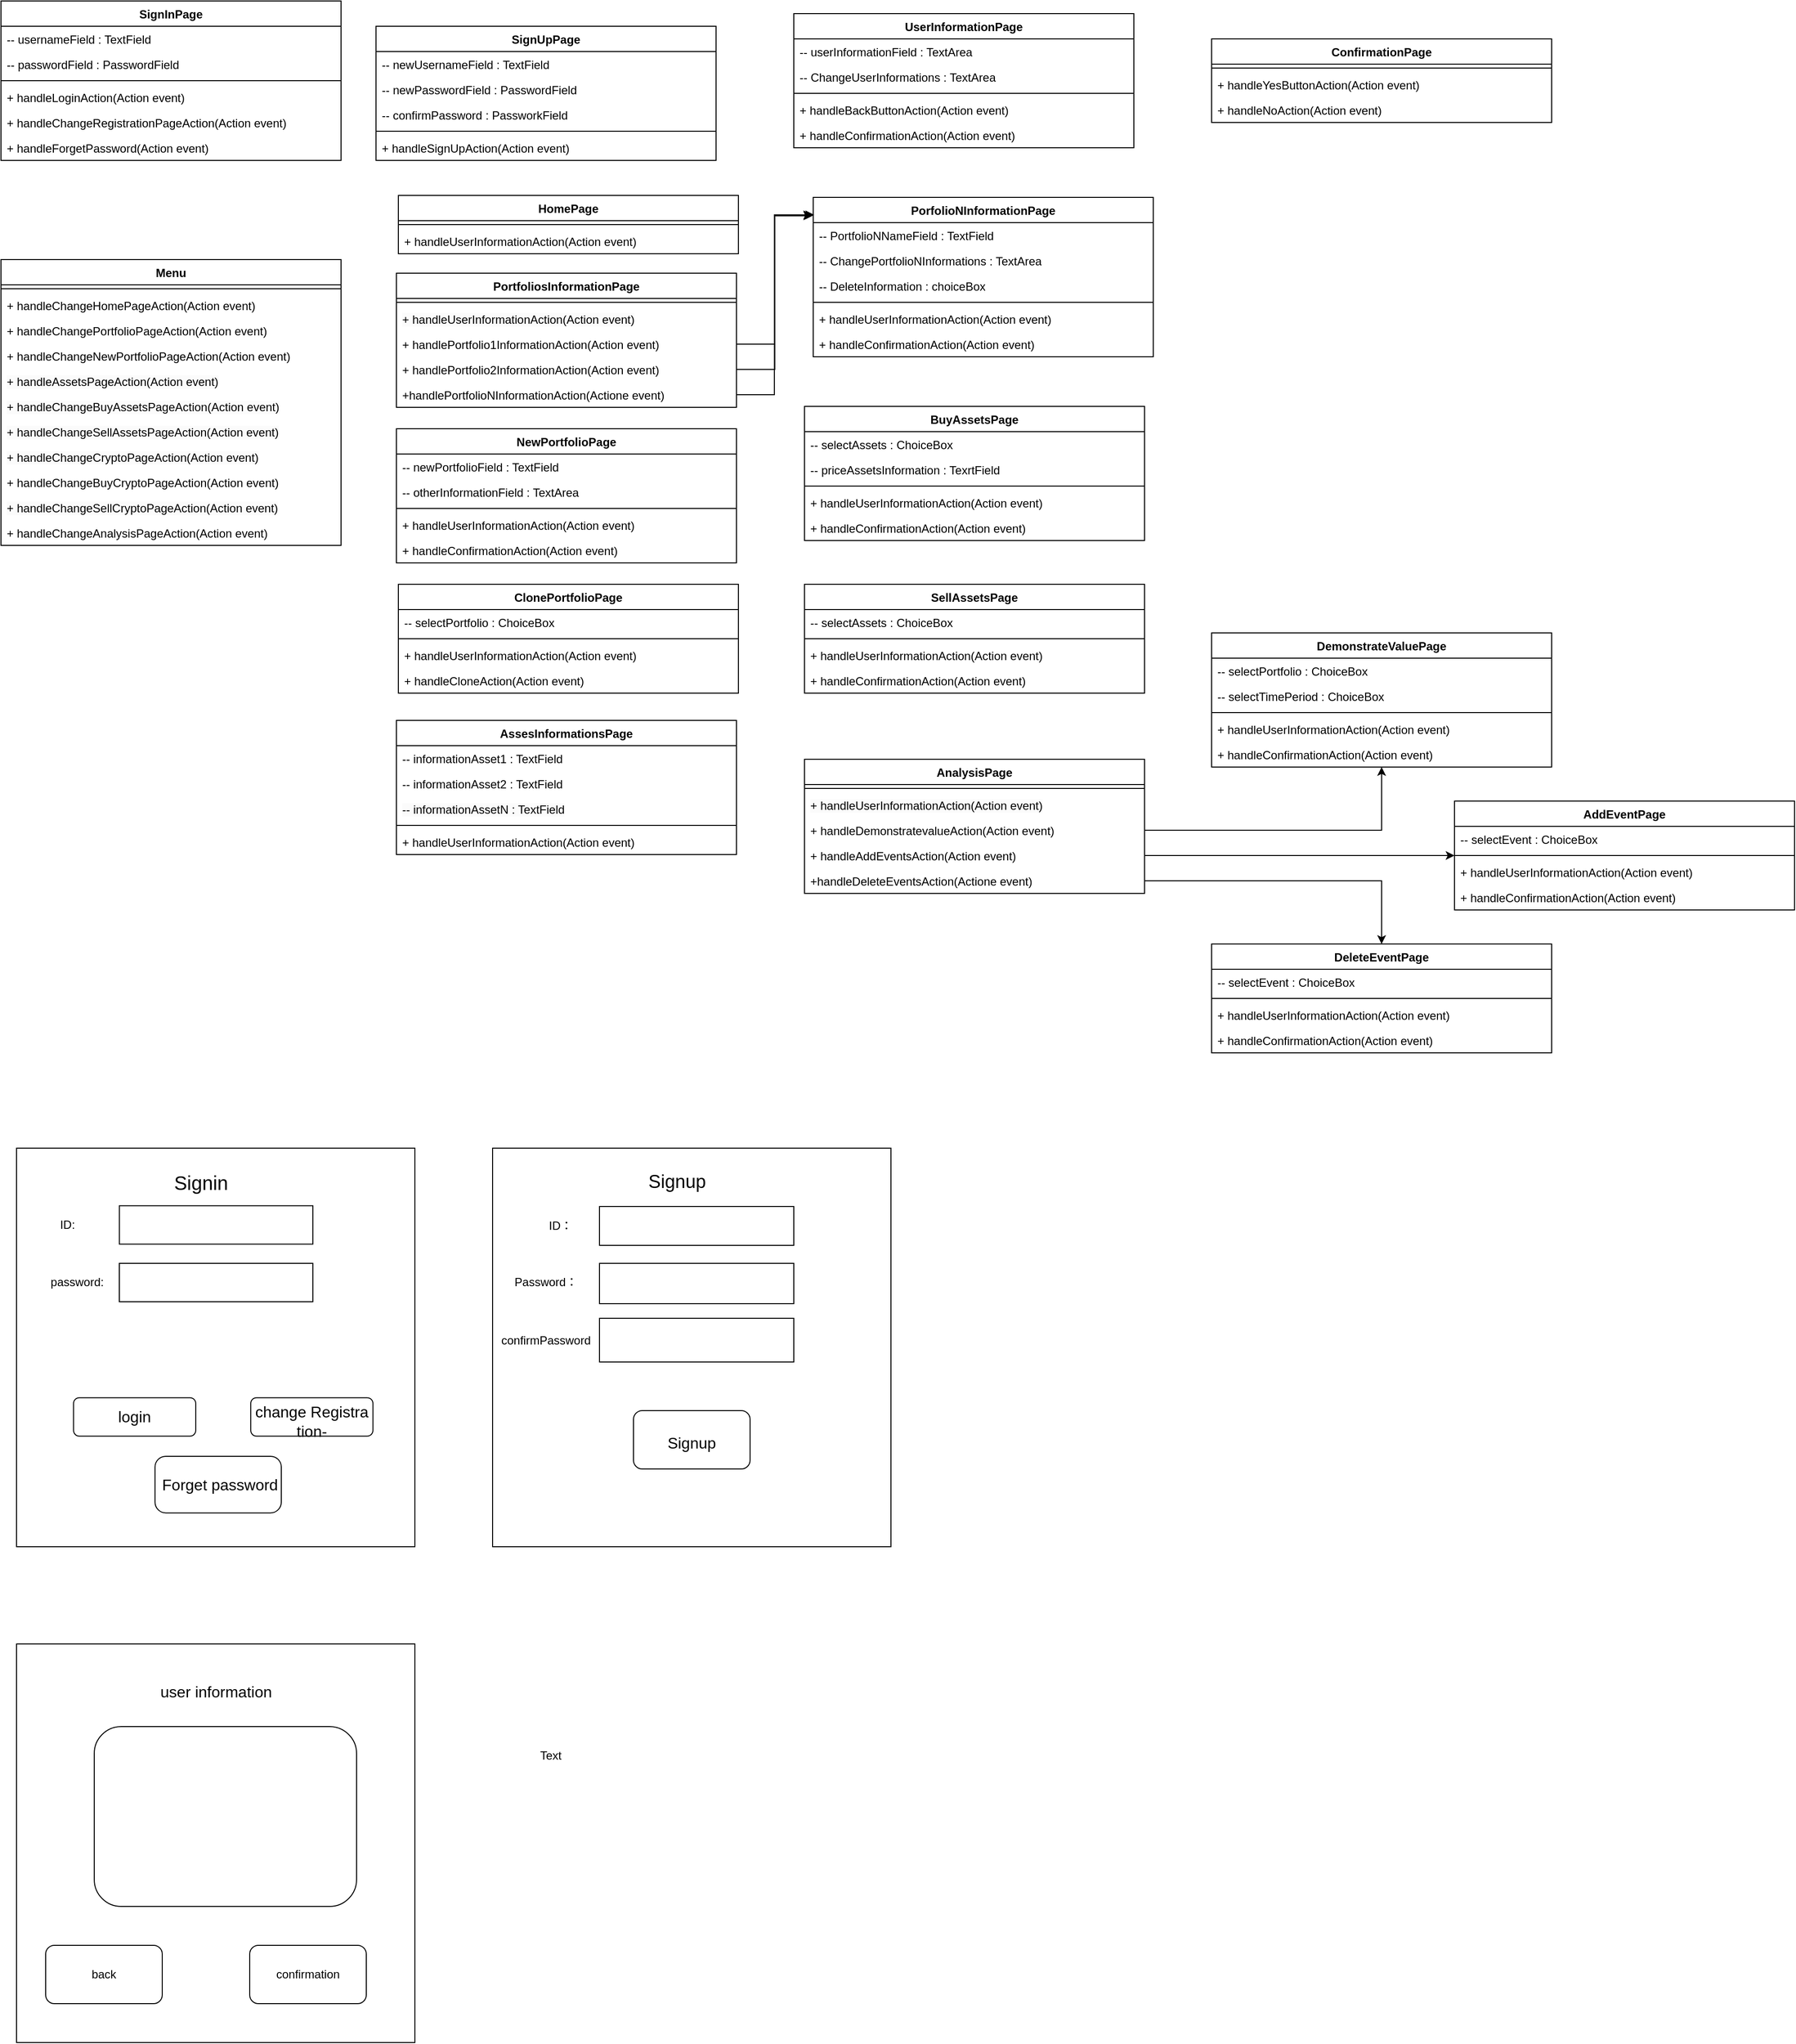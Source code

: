 <mxfile version="22.1.11" type="github">
  <diagram name="第 1 页" id="8w8cnCKI-UPCcAJevsUZ">
    <mxGraphModel dx="1294" dy="950" grid="1" gridSize="10" guides="1" tooltips="1" connect="1" arrows="1" fold="1" page="1" pageScale="1" pageWidth="827" pageHeight="1169" math="0" shadow="0">
      <root>
        <mxCell id="0" />
        <mxCell id="1" parent="0" />
        <mxCell id="qQ2p7ifqkSaaZ6_-BF-f-2" value="SignInPage" style="swimlane;fontStyle=1;align=center;verticalAlign=top;childLayout=stackLayout;horizontal=1;startSize=26;horizontalStack=0;resizeParent=1;resizeParentMax=0;resizeLast=0;collapsible=1;marginBottom=0;whiteSpace=wrap;html=1;" parent="1" vertex="1">
          <mxGeometry x="64" y="30" width="350" height="164" as="geometry" />
        </mxCell>
        <mxCell id="qQ2p7ifqkSaaZ6_-BF-f-6" value="-- usernameField : TextField" style="text;strokeColor=none;fillColor=none;align=left;verticalAlign=top;spacingLeft=4;spacingRight=4;overflow=hidden;rotatable=0;points=[[0,0.5],[1,0.5]];portConstraint=eastwest;whiteSpace=wrap;html=1;" parent="qQ2p7ifqkSaaZ6_-BF-f-2" vertex="1">
          <mxGeometry y="26" width="350" height="26" as="geometry" />
        </mxCell>
        <mxCell id="qQ2p7ifqkSaaZ6_-BF-f-3" value="-- passwordField : PasswordField" style="text;strokeColor=none;fillColor=none;align=left;verticalAlign=top;spacingLeft=4;spacingRight=4;overflow=hidden;rotatable=0;points=[[0,0.5],[1,0.5]];portConstraint=eastwest;whiteSpace=wrap;html=1;" parent="qQ2p7ifqkSaaZ6_-BF-f-2" vertex="1">
          <mxGeometry y="52" width="350" height="26" as="geometry" />
        </mxCell>
        <mxCell id="qQ2p7ifqkSaaZ6_-BF-f-4" value="" style="line;strokeWidth=1;fillColor=none;align=left;verticalAlign=middle;spacingTop=-1;spacingLeft=3;spacingRight=3;rotatable=0;labelPosition=right;points=[];portConstraint=eastwest;strokeColor=inherit;" parent="qQ2p7ifqkSaaZ6_-BF-f-2" vertex="1">
          <mxGeometry y="78" width="350" height="8" as="geometry" />
        </mxCell>
        <mxCell id="qQ2p7ifqkSaaZ6_-BF-f-5" value="+ handleLoginAction(Action event)" style="text;strokeColor=none;fillColor=none;align=left;verticalAlign=top;spacingLeft=4;spacingRight=4;overflow=hidden;rotatable=0;points=[[0,0.5],[1,0.5]];portConstraint=eastwest;whiteSpace=wrap;html=1;" parent="qQ2p7ifqkSaaZ6_-BF-f-2" vertex="1">
          <mxGeometry y="86" width="350" height="26" as="geometry" />
        </mxCell>
        <mxCell id="qQ2p7ifqkSaaZ6_-BF-f-7" value="+ handleChangeRegistrationPageAction(Action event)" style="text;strokeColor=none;fillColor=none;align=left;verticalAlign=top;spacingLeft=4;spacingRight=4;overflow=hidden;rotatable=0;points=[[0,0.5],[1,0.5]];portConstraint=eastwest;whiteSpace=wrap;html=1;" parent="qQ2p7ifqkSaaZ6_-BF-f-2" vertex="1">
          <mxGeometry y="112" width="350" height="26" as="geometry" />
        </mxCell>
        <mxCell id="qQ2p7ifqkSaaZ6_-BF-f-14" value="+ handleForgetPassword(Action event)" style="text;strokeColor=none;fillColor=none;align=left;verticalAlign=top;spacingLeft=4;spacingRight=4;overflow=hidden;rotatable=0;points=[[0,0.5],[1,0.5]];portConstraint=eastwest;whiteSpace=wrap;html=1;" parent="qQ2p7ifqkSaaZ6_-BF-f-2" vertex="1">
          <mxGeometry y="138" width="350" height="26" as="geometry" />
        </mxCell>
        <mxCell id="qQ2p7ifqkSaaZ6_-BF-f-8" value="SignUpPage" style="swimlane;fontStyle=1;align=center;verticalAlign=top;childLayout=stackLayout;horizontal=1;startSize=26;horizontalStack=0;resizeParent=1;resizeParentMax=0;resizeLast=0;collapsible=1;marginBottom=0;whiteSpace=wrap;html=1;" parent="1" vertex="1">
          <mxGeometry x="450" y="56" width="350" height="138" as="geometry" />
        </mxCell>
        <mxCell id="qQ2p7ifqkSaaZ6_-BF-f-9" value="-- newUsernameField : TextField" style="text;strokeColor=none;fillColor=none;align=left;verticalAlign=top;spacingLeft=4;spacingRight=4;overflow=hidden;rotatable=0;points=[[0,0.5],[1,0.5]];portConstraint=eastwest;whiteSpace=wrap;html=1;" parent="qQ2p7ifqkSaaZ6_-BF-f-8" vertex="1">
          <mxGeometry y="26" width="350" height="26" as="geometry" />
        </mxCell>
        <mxCell id="qQ2p7ifqkSaaZ6_-BF-f-10" value="-- newPasswordField : PasswordField" style="text;strokeColor=none;fillColor=none;align=left;verticalAlign=top;spacingLeft=4;spacingRight=4;overflow=hidden;rotatable=0;points=[[0,0.5],[1,0.5]];portConstraint=eastwest;whiteSpace=wrap;html=1;" parent="qQ2p7ifqkSaaZ6_-BF-f-8" vertex="1">
          <mxGeometry y="52" width="350" height="26" as="geometry" />
        </mxCell>
        <mxCell id="qQ2p7ifqkSaaZ6_-BF-f-15" value="-- confirmPassword : PassworkField" style="text;strokeColor=none;fillColor=none;align=left;verticalAlign=top;spacingLeft=4;spacingRight=4;overflow=hidden;rotatable=0;points=[[0,0.5],[1,0.5]];portConstraint=eastwest;whiteSpace=wrap;html=1;" parent="qQ2p7ifqkSaaZ6_-BF-f-8" vertex="1">
          <mxGeometry y="78" width="350" height="26" as="geometry" />
        </mxCell>
        <mxCell id="qQ2p7ifqkSaaZ6_-BF-f-11" value="" style="line;strokeWidth=1;fillColor=none;align=left;verticalAlign=middle;spacingTop=-1;spacingLeft=3;spacingRight=3;rotatable=0;labelPosition=right;points=[];portConstraint=eastwest;strokeColor=inherit;" parent="qQ2p7ifqkSaaZ6_-BF-f-8" vertex="1">
          <mxGeometry y="104" width="350" height="8" as="geometry" />
        </mxCell>
        <mxCell id="qQ2p7ifqkSaaZ6_-BF-f-13" value="+ handleSignUpAction(Action event)" style="text;strokeColor=none;fillColor=none;align=left;verticalAlign=top;spacingLeft=4;spacingRight=4;overflow=hidden;rotatable=0;points=[[0,0.5],[1,0.5]];portConstraint=eastwest;whiteSpace=wrap;html=1;" parent="qQ2p7ifqkSaaZ6_-BF-f-8" vertex="1">
          <mxGeometry y="112" width="350" height="26" as="geometry" />
        </mxCell>
        <mxCell id="AKwQP4rSA9_y8AmhEt-1-8" value="Menu" style="swimlane;fontStyle=1;align=center;verticalAlign=top;childLayout=stackLayout;horizontal=1;startSize=26;horizontalStack=0;resizeParent=1;resizeParentMax=0;resizeLast=0;collapsible=1;marginBottom=0;whiteSpace=wrap;html=1;" parent="1" vertex="1">
          <mxGeometry x="64" y="296" width="350" height="294" as="geometry" />
        </mxCell>
        <mxCell id="AKwQP4rSA9_y8AmhEt-1-11" value="" style="line;strokeWidth=1;fillColor=none;align=left;verticalAlign=middle;spacingTop=-1;spacingLeft=3;spacingRight=3;rotatable=0;labelPosition=right;points=[];portConstraint=eastwest;strokeColor=inherit;" parent="AKwQP4rSA9_y8AmhEt-1-8" vertex="1">
          <mxGeometry y="26" width="350" height="8" as="geometry" />
        </mxCell>
        <mxCell id="AKwQP4rSA9_y8AmhEt-1-12" value="+ handleChangeHomePageAction(Action event)" style="text;strokeColor=none;fillColor=none;align=left;verticalAlign=top;spacingLeft=4;spacingRight=4;overflow=hidden;rotatable=0;points=[[0,0.5],[1,0.5]];portConstraint=eastwest;whiteSpace=wrap;html=1;" parent="AKwQP4rSA9_y8AmhEt-1-8" vertex="1">
          <mxGeometry y="34" width="350" height="26" as="geometry" />
        </mxCell>
        <mxCell id="AKwQP4rSA9_y8AmhEt-1-13" value="+ handleChangePortfolioPageAction(Action event)" style="text;strokeColor=none;fillColor=none;align=left;verticalAlign=top;spacingLeft=4;spacingRight=4;overflow=hidden;rotatable=0;points=[[0,0.5],[1,0.5]];portConstraint=eastwest;whiteSpace=wrap;html=1;" parent="AKwQP4rSA9_y8AmhEt-1-8" vertex="1">
          <mxGeometry y="60" width="350" height="26" as="geometry" />
        </mxCell>
        <mxCell id="AKwQP4rSA9_y8AmhEt-1-14" value="+ handleChangeNewPortfolioPageAction(Action event)" style="text;strokeColor=none;fillColor=none;align=left;verticalAlign=top;spacingLeft=4;spacingRight=4;overflow=hidden;rotatable=0;points=[[0,0.5],[1,0.5]];portConstraint=eastwest;whiteSpace=wrap;html=1;" parent="AKwQP4rSA9_y8AmhEt-1-8" vertex="1">
          <mxGeometry y="86" width="350" height="26" as="geometry" />
        </mxCell>
        <mxCell id="AKwQP4rSA9_y8AmhEt-1-15" value="&lt;span style=&quot;color: rgb(0, 0, 0); font-family: Helvetica; font-size: 12px; font-style: normal; font-variant-ligatures: normal; font-variant-caps: normal; font-weight: 400; letter-spacing: normal; orphans: 2; text-align: left; text-indent: 0px; text-transform: none; widows: 2; word-spacing: 0px; -webkit-text-stroke-width: 0px; background-color: rgb(251, 251, 251); text-decoration-thickness: initial; text-decoration-style: initial; text-decoration-color: initial; float: none; display: inline !important;&quot;&gt;+ handleAssetsPageAction(Action event)&lt;/span&gt;&lt;br&gt;" style="text;strokeColor=none;fillColor=none;align=left;verticalAlign=top;spacingLeft=4;spacingRight=4;overflow=hidden;rotatable=0;points=[[0,0.5],[1,0.5]];portConstraint=eastwest;whiteSpace=wrap;html=1;" parent="AKwQP4rSA9_y8AmhEt-1-8" vertex="1">
          <mxGeometry y="112" width="350" height="26" as="geometry" />
        </mxCell>
        <mxCell id="AKwQP4rSA9_y8AmhEt-1-17" value="&lt;span style=&quot;color: rgb(0, 0, 0); font-family: Helvetica; font-size: 12px; font-style: normal; font-variant-ligatures: normal; font-variant-caps: normal; font-weight: 400; letter-spacing: normal; orphans: 2; text-align: left; text-indent: 0px; text-transform: none; widows: 2; word-spacing: 0px; -webkit-text-stroke-width: 0px; background-color: rgb(251, 251, 251); text-decoration-thickness: initial; text-decoration-style: initial; text-decoration-color: initial; float: none; display: inline !important;&quot;&gt;+ handleChangeBuyAssetsPageAction(Action event)&lt;/span&gt;" style="text;strokeColor=none;fillColor=none;align=left;verticalAlign=top;spacingLeft=4;spacingRight=4;overflow=hidden;rotatable=0;points=[[0,0.5],[1,0.5]];portConstraint=eastwest;whiteSpace=wrap;html=1;" parent="AKwQP4rSA9_y8AmhEt-1-8" vertex="1">
          <mxGeometry y="138" width="350" height="26" as="geometry" />
        </mxCell>
        <mxCell id="AKwQP4rSA9_y8AmhEt-1-16" value="&lt;span style=&quot;color: rgb(0, 0, 0); font-family: Helvetica; font-size: 12px; font-style: normal; font-variant-ligatures: normal; font-variant-caps: normal; font-weight: 400; letter-spacing: normal; orphans: 2; text-align: left; text-indent: 0px; text-transform: none; widows: 2; word-spacing: 0px; -webkit-text-stroke-width: 0px; background-color: rgb(251, 251, 251); text-decoration-thickness: initial; text-decoration-style: initial; text-decoration-color: initial; float: none; display: inline !important;&quot;&gt;+ handleChangeSellAssetsPageAction(Action event)&lt;/span&gt;" style="text;strokeColor=none;fillColor=none;align=left;verticalAlign=top;spacingLeft=4;spacingRight=4;overflow=hidden;rotatable=0;points=[[0,0.5],[1,0.5]];portConstraint=eastwest;whiteSpace=wrap;html=1;" parent="AKwQP4rSA9_y8AmhEt-1-8" vertex="1">
          <mxGeometry y="164" width="350" height="26" as="geometry" />
        </mxCell>
        <mxCell id="AKwQP4rSA9_y8AmhEt-1-18" value="&lt;span style=&quot;color: rgb(0, 0, 0); font-family: Helvetica; font-size: 12px; font-style: normal; font-variant-ligatures: normal; font-variant-caps: normal; font-weight: 400; letter-spacing: normal; orphans: 2; text-align: left; text-indent: 0px; text-transform: none; widows: 2; word-spacing: 0px; -webkit-text-stroke-width: 0px; background-color: rgb(251, 251, 251); text-decoration-thickness: initial; text-decoration-style: initial; text-decoration-color: initial; float: none; display: inline !important;&quot;&gt;+ handleChangeCryptoPageAction(Action event)&lt;/span&gt;" style="text;strokeColor=none;fillColor=none;align=left;verticalAlign=top;spacingLeft=4;spacingRight=4;overflow=hidden;rotatable=0;points=[[0,0.5],[1,0.5]];portConstraint=eastwest;whiteSpace=wrap;html=1;" parent="AKwQP4rSA9_y8AmhEt-1-8" vertex="1">
          <mxGeometry y="190" width="350" height="26" as="geometry" />
        </mxCell>
        <mxCell id="AKwQP4rSA9_y8AmhEt-1-20" value="+ handleChangeBuyCryptoPageAction(Action event)" style="text;strokeColor=none;fillColor=none;align=left;verticalAlign=top;spacingLeft=4;spacingRight=4;overflow=hidden;rotatable=0;points=[[0,0.5],[1,0.5]];portConstraint=eastwest;whiteSpace=wrap;html=1;" parent="AKwQP4rSA9_y8AmhEt-1-8" vertex="1">
          <mxGeometry y="216" width="350" height="26" as="geometry" />
        </mxCell>
        <mxCell id="AKwQP4rSA9_y8AmhEt-1-19" value="&lt;span style=&quot;color: rgb(0, 0, 0); font-family: Helvetica; font-size: 12px; font-style: normal; font-variant-ligatures: normal; font-variant-caps: normal; font-weight: 400; letter-spacing: normal; orphans: 2; text-align: left; text-indent: 0px; text-transform: none; widows: 2; word-spacing: 0px; -webkit-text-stroke-width: 0px; background-color: rgb(251, 251, 251); text-decoration-thickness: initial; text-decoration-style: initial; text-decoration-color: initial; float: none; display: inline !important;&quot;&gt;+ handleChangeSellCryptoPageAction(Action event)&lt;/span&gt;" style="text;strokeColor=none;fillColor=none;align=left;verticalAlign=top;spacingLeft=4;spacingRight=4;overflow=hidden;rotatable=0;points=[[0,0.5],[1,0.5]];portConstraint=eastwest;whiteSpace=wrap;html=1;" parent="AKwQP4rSA9_y8AmhEt-1-8" vertex="1">
          <mxGeometry y="242" width="350" height="26" as="geometry" />
        </mxCell>
        <mxCell id="AKwQP4rSA9_y8AmhEt-1-21" value="+ handleChangeAnalysisPageAction(Action event)" style="text;strokeColor=none;fillColor=none;align=left;verticalAlign=top;spacingLeft=4;spacingRight=4;overflow=hidden;rotatable=0;points=[[0,0.5],[1,0.5]];portConstraint=eastwest;whiteSpace=wrap;html=1;" parent="AKwQP4rSA9_y8AmhEt-1-8" vertex="1">
          <mxGeometry y="268" width="350" height="26" as="geometry" />
        </mxCell>
        <mxCell id="WnGF1lTFCauJy7VCk2Zh-10" value="" style="group" parent="1" connectable="0" vertex="1">
          <mxGeometry x="80" y="1210" width="430" height="410" as="geometry" />
        </mxCell>
        <mxCell id="WnGF1lTFCauJy7VCk2Zh-1" value="" style="whiteSpace=wrap;html=1;aspect=fixed;movable=1;resizable=1;rotatable=1;deletable=1;editable=1;locked=0;connectable=1;" parent="WnGF1lTFCauJy7VCk2Zh-10" vertex="1">
          <mxGeometry width="410" height="410" as="geometry" />
        </mxCell>
        <mxCell id="WnGF1lTFCauJy7VCk2Zh-2" value="" style="rounded=1;whiteSpace=wrap;html=1;" parent="WnGF1lTFCauJy7VCk2Zh-10" vertex="1">
          <mxGeometry x="58.697" y="256.714" width="125.78" height="39.494" as="geometry" />
        </mxCell>
        <mxCell id="WnGF1lTFCauJy7VCk2Zh-4" value="" style="rounded=1;whiteSpace=wrap;html=1;" parent="WnGF1lTFCauJy7VCk2Zh-10" vertex="1">
          <mxGeometry x="241.078" y="256.714" width="125.78" height="39.494" as="geometry" />
        </mxCell>
        <mxCell id="WnGF1lTFCauJy7VCk2Zh-5" value="" style="rounded=1;whiteSpace=wrap;html=1;arcSize=19;" parent="WnGF1lTFCauJy7VCk2Zh-10" vertex="1">
          <mxGeometry x="142.551" y="316.943" width="129.973" height="58.254" as="geometry" />
        </mxCell>
        <mxCell id="WnGF1lTFCauJy7VCk2Zh-6" value="" style="rounded=0;whiteSpace=wrap;html=1;" parent="WnGF1lTFCauJy7VCk2Zh-10" vertex="1">
          <mxGeometry x="105.865" y="59.242" width="199.152" height="39.494" as="geometry" />
        </mxCell>
        <mxCell id="WnGF1lTFCauJy7VCk2Zh-7" value="" style="rounded=0;whiteSpace=wrap;html=1;" parent="WnGF1lTFCauJy7VCk2Zh-10" vertex="1">
          <mxGeometry x="105.865" y="118.483" width="199.152" height="39.494" as="geometry" />
        </mxCell>
        <mxCell id="WnGF1lTFCauJy7VCk2Zh-8" value="ID:" style="text;html=1;strokeColor=none;fillColor=none;align=center;verticalAlign=middle;whiteSpace=wrap;rounded=0;" parent="WnGF1lTFCauJy7VCk2Zh-10" vertex="1">
          <mxGeometry x="20.963" y="64.179" width="62.89" height="29.621" as="geometry" />
        </mxCell>
        <mxCell id="WnGF1lTFCauJy7VCk2Zh-11" value="password:" style="text;html=1;strokeColor=none;fillColor=none;align=center;verticalAlign=middle;whiteSpace=wrap;rounded=0;" parent="WnGF1lTFCauJy7VCk2Zh-10" vertex="1">
          <mxGeometry x="31.445" y="123.42" width="62.89" height="29.621" as="geometry" />
        </mxCell>
        <mxCell id="D_s1Wh9lTRto2ANUzbIN-1" value="login" style="text;strokeColor=none;fillColor=none;html=1;align=center;verticalAlign=middle;whiteSpace=wrap;rounded=0;fontSize=16;" parent="WnGF1lTFCauJy7VCk2Zh-10" vertex="1">
          <mxGeometry x="90.142" y="251.777" width="62.89" height="49.368" as="geometry" />
        </mxCell>
        <mxCell id="D_s1Wh9lTRto2ANUzbIN-2" value="change Registra&lt;br&gt;tion-" style="text;strokeColor=none;fillColor=none;html=1;align=center;verticalAlign=middle;whiteSpace=wrap;rounded=0;fontSize=16;" parent="WnGF1lTFCauJy7VCk2Zh-10" vertex="1">
          <mxGeometry x="241.078" y="261.651" width="125.78" height="39.494" as="geometry" />
        </mxCell>
        <mxCell id="D_s1Wh9lTRto2ANUzbIN-3" value="Forget password" style="text;strokeColor=none;fillColor=none;html=1;align=center;verticalAlign=middle;whiteSpace=wrap;rounded=0;fontSize=16;" parent="WnGF1lTFCauJy7VCk2Zh-10" vertex="1">
          <mxGeometry x="131.021" y="345.577" width="157.225" as="geometry" />
        </mxCell>
        <mxCell id="ubDF748PIjpq4Aqp7dau-11" value="&lt;font style=&quot;font-size: 20px;&quot;&gt;Signin&lt;/font&gt;" style="text;html=1;strokeColor=none;fillColor=none;align=center;verticalAlign=middle;whiteSpace=wrap;rounded=0;" vertex="1" parent="WnGF1lTFCauJy7VCk2Zh-10">
          <mxGeometry x="160" y="20" width="60" height="30" as="geometry" />
        </mxCell>
        <mxCell id="AKwQP4rSA9_y8AmhEt-1-22" value="HomePage" style="swimlane;fontStyle=1;align=center;verticalAlign=top;childLayout=stackLayout;horizontal=1;startSize=26;horizontalStack=0;resizeParent=1;resizeParentMax=0;resizeLast=0;collapsible=1;marginBottom=0;whiteSpace=wrap;html=1;" parent="1" vertex="1">
          <mxGeometry x="473" y="230" width="350" height="60" as="geometry" />
        </mxCell>
        <mxCell id="AKwQP4rSA9_y8AmhEt-1-26" value="" style="line;strokeWidth=1;fillColor=none;align=left;verticalAlign=middle;spacingTop=-1;spacingLeft=3;spacingRight=3;rotatable=0;labelPosition=right;points=[];portConstraint=eastwest;strokeColor=inherit;" parent="AKwQP4rSA9_y8AmhEt-1-22" vertex="1">
          <mxGeometry y="26" width="350" height="8" as="geometry" />
        </mxCell>
        <mxCell id="AKwQP4rSA9_y8AmhEt-1-27" value="+ handleUserInformationAction(Action event)" style="text;strokeColor=none;fillColor=none;align=left;verticalAlign=top;spacingLeft=4;spacingRight=4;overflow=hidden;rotatable=0;points=[[0,0.5],[1,0.5]];portConstraint=eastwest;whiteSpace=wrap;html=1;" parent="AKwQP4rSA9_y8AmhEt-1-22" vertex="1">
          <mxGeometry y="34" width="350" height="26" as="geometry" />
        </mxCell>
        <mxCell id="AKwQP4rSA9_y8AmhEt-1-28" value="PortfoliosInformationPage" style="swimlane;fontStyle=1;align=center;verticalAlign=top;childLayout=stackLayout;horizontal=1;startSize=26;horizontalStack=0;resizeParent=1;resizeParentMax=0;resizeLast=0;collapsible=1;marginBottom=0;whiteSpace=wrap;html=1;" parent="1" vertex="1">
          <mxGeometry x="471" y="310" width="350" height="138" as="geometry" />
        </mxCell>
        <mxCell id="AKwQP4rSA9_y8AmhEt-1-32" value="" style="line;strokeWidth=1;fillColor=none;align=left;verticalAlign=middle;spacingTop=-1;spacingLeft=3;spacingRight=3;rotatable=0;labelPosition=right;points=[];portConstraint=eastwest;strokeColor=inherit;" parent="AKwQP4rSA9_y8AmhEt-1-28" vertex="1">
          <mxGeometry y="26" width="350" height="8" as="geometry" />
        </mxCell>
        <mxCell id="AKwQP4rSA9_y8AmhEt-1-34" value="&lt;span style=&quot;color: rgb(0, 0, 0); font-family: Helvetica; font-size: 12px; font-style: normal; font-variant-ligatures: normal; font-variant-caps: normal; font-weight: 400; letter-spacing: normal; orphans: 2; text-align: left; text-indent: 0px; text-transform: none; widows: 2; word-spacing: 0px; -webkit-text-stroke-width: 0px; background-color: rgb(251, 251, 251); text-decoration-thickness: initial; text-decoration-style: initial; text-decoration-color: initial; float: none; display: inline !important;&quot;&gt;+ handleUserInformationAction(Action event)&lt;/span&gt;" style="text;strokeColor=none;fillColor=none;align=left;verticalAlign=top;spacingLeft=4;spacingRight=4;overflow=hidden;rotatable=0;points=[[0,0.5],[1,0.5]];portConstraint=eastwest;whiteSpace=wrap;html=1;" parent="AKwQP4rSA9_y8AmhEt-1-28" vertex="1">
          <mxGeometry y="34" width="350" height="26" as="geometry" />
        </mxCell>
        <mxCell id="AKwQP4rSA9_y8AmhEt-1-33" value="+ handlePortfolio1InformationAction(Action event)" style="text;strokeColor=none;fillColor=none;align=left;verticalAlign=top;spacingLeft=4;spacingRight=4;overflow=hidden;rotatable=0;points=[[0,0.5],[1,0.5]];portConstraint=eastwest;whiteSpace=wrap;html=1;" parent="AKwQP4rSA9_y8AmhEt-1-28" vertex="1">
          <mxGeometry y="60" width="350" height="26" as="geometry" />
        </mxCell>
        <mxCell id="AKwQP4rSA9_y8AmhEt-1-35" value="+ handlePortfolio2InformationAction(Action event)" style="text;strokeColor=none;fillColor=none;align=left;verticalAlign=top;spacingLeft=4;spacingRight=4;overflow=hidden;rotatable=0;points=[[0,0.5],[1,0.5]];portConstraint=eastwest;whiteSpace=wrap;html=1;" parent="AKwQP4rSA9_y8AmhEt-1-28" vertex="1">
          <mxGeometry y="86" width="350" height="26" as="geometry" />
        </mxCell>
        <mxCell id="AKwQP4rSA9_y8AmhEt-1-36" value="+handlePortfolioNInformationAction(Actione event)" style="text;strokeColor=none;fillColor=none;align=left;verticalAlign=top;spacingLeft=4;spacingRight=4;overflow=hidden;rotatable=0;points=[[0,0.5],[1,0.5]];portConstraint=eastwest;whiteSpace=wrap;html=1;" parent="AKwQP4rSA9_y8AmhEt-1-28" vertex="1">
          <mxGeometry y="112" width="350" height="26" as="geometry" />
        </mxCell>
        <mxCell id="AKwQP4rSA9_y8AmhEt-1-44" value="NewPortfolioPage" style="swimlane;fontStyle=1;align=center;verticalAlign=top;childLayout=stackLayout;horizontal=1;startSize=26;horizontalStack=0;resizeParent=1;resizeParentMax=0;resizeLast=0;collapsible=1;marginBottom=0;whiteSpace=wrap;html=1;" parent="1" vertex="1">
          <mxGeometry x="471" y="470" width="350" height="138" as="geometry" />
        </mxCell>
        <mxCell id="AKwQP4rSA9_y8AmhEt-1-45" value="-- newPortfolioField : TextField" style="text;strokeColor=none;fillColor=none;align=left;verticalAlign=top;spacingLeft=4;spacingRight=4;overflow=hidden;rotatable=0;points=[[0,0.5],[1,0.5]];portConstraint=eastwest;whiteSpace=wrap;html=1;" parent="AKwQP4rSA9_y8AmhEt-1-44" vertex="1">
          <mxGeometry y="26" width="350" height="26" as="geometry" />
        </mxCell>
        <mxCell id="AKwQP4rSA9_y8AmhEt-1-46" value="-- otherInformationField : TextArea" style="text;strokeColor=none;fillColor=none;align=left;verticalAlign=top;spacingLeft=4;spacingRight=4;overflow=hidden;rotatable=0;points=[[0,0.5],[1,0.5]];portConstraint=eastwest;whiteSpace=wrap;html=1;" parent="AKwQP4rSA9_y8AmhEt-1-44" vertex="1">
          <mxGeometry y="52" width="350" height="26" as="geometry" />
        </mxCell>
        <mxCell id="AKwQP4rSA9_y8AmhEt-1-47" value="" style="line;strokeWidth=1;fillColor=none;align=left;verticalAlign=middle;spacingTop=-1;spacingLeft=3;spacingRight=3;rotatable=0;labelPosition=right;points=[];portConstraint=eastwest;strokeColor=inherit;" parent="AKwQP4rSA9_y8AmhEt-1-44" vertex="1">
          <mxGeometry y="78" width="350" height="8" as="geometry" />
        </mxCell>
        <mxCell id="AKwQP4rSA9_y8AmhEt-1-48" value="+ handleUserInformationAction(Action event)" style="text;strokeColor=none;fillColor=none;align=left;verticalAlign=top;spacingLeft=4;spacingRight=4;overflow=hidden;rotatable=0;points=[[0,0.5],[1,0.5]];portConstraint=eastwest;whiteSpace=wrap;html=1;" parent="AKwQP4rSA9_y8AmhEt-1-44" vertex="1">
          <mxGeometry y="86" width="350" height="26" as="geometry" />
        </mxCell>
        <mxCell id="AKwQP4rSA9_y8AmhEt-1-49" value="+ handleConfirmationAction(Action event)" style="text;strokeColor=none;fillColor=none;align=left;verticalAlign=top;spacingLeft=4;spacingRight=4;overflow=hidden;rotatable=0;points=[[0,0.5],[1,0.5]];portConstraint=eastwest;whiteSpace=wrap;html=1;" parent="AKwQP4rSA9_y8AmhEt-1-44" vertex="1">
          <mxGeometry y="112" width="350" height="26" as="geometry" />
        </mxCell>
        <mxCell id="6h6gqU1jo04LtHCAYvQy-1" value="ClonePortfolioPage" style="swimlane;fontStyle=1;align=center;verticalAlign=top;childLayout=stackLayout;horizontal=1;startSize=26;horizontalStack=0;resizeParent=1;resizeParentMax=0;resizeLast=0;collapsible=1;marginBottom=0;whiteSpace=wrap;html=1;" vertex="1" parent="1">
          <mxGeometry x="473" y="630" width="350" height="112" as="geometry" />
        </mxCell>
        <mxCell id="6h6gqU1jo04LtHCAYvQy-2" value="-- selectPortfolio : ChoiceBox" style="text;strokeColor=none;fillColor=none;align=left;verticalAlign=top;spacingLeft=4;spacingRight=4;overflow=hidden;rotatable=0;points=[[0,0.5],[1,0.5]];portConstraint=eastwest;whiteSpace=wrap;html=1;" vertex="1" parent="6h6gqU1jo04LtHCAYvQy-1">
          <mxGeometry y="26" width="350" height="26" as="geometry" />
        </mxCell>
        <mxCell id="6h6gqU1jo04LtHCAYvQy-4" value="" style="line;strokeWidth=1;fillColor=none;align=left;verticalAlign=middle;spacingTop=-1;spacingLeft=3;spacingRight=3;rotatable=0;labelPosition=right;points=[];portConstraint=eastwest;strokeColor=inherit;" vertex="1" parent="6h6gqU1jo04LtHCAYvQy-1">
          <mxGeometry y="52" width="350" height="8" as="geometry" />
        </mxCell>
        <mxCell id="6h6gqU1jo04LtHCAYvQy-5" value="+ handleUserInformationAction(Action event)" style="text;strokeColor=none;fillColor=none;align=left;verticalAlign=top;spacingLeft=4;spacingRight=4;overflow=hidden;rotatable=0;points=[[0,0.5],[1,0.5]];portConstraint=eastwest;whiteSpace=wrap;html=1;" vertex="1" parent="6h6gqU1jo04LtHCAYvQy-1">
          <mxGeometry y="60" width="350" height="26" as="geometry" />
        </mxCell>
        <mxCell id="6h6gqU1jo04LtHCAYvQy-6" value="+ handleCloneAction(Action event)" style="text;strokeColor=none;fillColor=none;align=left;verticalAlign=top;spacingLeft=4;spacingRight=4;overflow=hidden;rotatable=0;points=[[0,0.5],[1,0.5]];portConstraint=eastwest;whiteSpace=wrap;html=1;" vertex="1" parent="6h6gqU1jo04LtHCAYvQy-1">
          <mxGeometry y="86" width="350" height="26" as="geometry" />
        </mxCell>
        <mxCell id="6h6gqU1jo04LtHCAYvQy-15" value="AssesInformationsPage" style="swimlane;fontStyle=1;align=center;verticalAlign=top;childLayout=stackLayout;horizontal=1;startSize=26;horizontalStack=0;resizeParent=1;resizeParentMax=0;resizeLast=0;collapsible=1;marginBottom=0;whiteSpace=wrap;html=1;" vertex="1" parent="1">
          <mxGeometry x="471" y="770" width="350" height="138" as="geometry" />
        </mxCell>
        <mxCell id="6h6gqU1jo04LtHCAYvQy-16" value="-- informationAsset1 : TextField" style="text;strokeColor=none;fillColor=none;align=left;verticalAlign=top;spacingLeft=4;spacingRight=4;overflow=hidden;rotatable=0;points=[[0,0.5],[1,0.5]];portConstraint=eastwest;whiteSpace=wrap;html=1;" vertex="1" parent="6h6gqU1jo04LtHCAYvQy-15">
          <mxGeometry y="26" width="350" height="26" as="geometry" />
        </mxCell>
        <mxCell id="6h6gqU1jo04LtHCAYvQy-21" value="-- informationAsset2 : TextField" style="text;strokeColor=none;fillColor=none;align=left;verticalAlign=top;spacingLeft=4;spacingRight=4;overflow=hidden;rotatable=0;points=[[0,0.5],[1,0.5]];portConstraint=eastwest;whiteSpace=wrap;html=1;" vertex="1" parent="6h6gqU1jo04LtHCAYvQy-15">
          <mxGeometry y="52" width="350" height="26" as="geometry" />
        </mxCell>
        <mxCell id="6h6gqU1jo04LtHCAYvQy-22" value="&lt;span style=&quot;color: rgb(0, 0, 0); font-family: Helvetica; font-size: 12px; font-style: normal; font-variant-ligatures: normal; font-variant-caps: normal; font-weight: 400; letter-spacing: normal; orphans: 2; text-align: left; text-indent: 0px; text-transform: none; widows: 2; word-spacing: 0px; -webkit-text-stroke-width: 0px; background-color: rgb(251, 251, 251); text-decoration-thickness: initial; text-decoration-style: initial; text-decoration-color: initial; float: none; display: inline !important;&quot;&gt;-- informationAssetN : TextField&lt;/span&gt;" style="text;strokeColor=none;fillColor=none;align=left;verticalAlign=top;spacingLeft=4;spacingRight=4;overflow=hidden;rotatable=0;points=[[0,0.5],[1,0.5]];portConstraint=eastwest;whiteSpace=wrap;html=1;" vertex="1" parent="6h6gqU1jo04LtHCAYvQy-15">
          <mxGeometry y="78" width="350" height="26" as="geometry" />
        </mxCell>
        <mxCell id="6h6gqU1jo04LtHCAYvQy-18" value="" style="line;strokeWidth=1;fillColor=none;align=left;verticalAlign=middle;spacingTop=-1;spacingLeft=3;spacingRight=3;rotatable=0;labelPosition=right;points=[];portConstraint=eastwest;strokeColor=inherit;" vertex="1" parent="6h6gqU1jo04LtHCAYvQy-15">
          <mxGeometry y="104" width="350" height="8" as="geometry" />
        </mxCell>
        <mxCell id="6h6gqU1jo04LtHCAYvQy-19" value="+ handleUserInformationAction(Action event)" style="text;strokeColor=none;fillColor=none;align=left;verticalAlign=top;spacingLeft=4;spacingRight=4;overflow=hidden;rotatable=0;points=[[0,0.5],[1,0.5]];portConstraint=eastwest;whiteSpace=wrap;html=1;" vertex="1" parent="6h6gqU1jo04LtHCAYvQy-15">
          <mxGeometry y="112" width="350" height="26" as="geometry" />
        </mxCell>
        <mxCell id="6h6gqU1jo04LtHCAYvQy-23" value="PorfolioNInformationPage" style="swimlane;fontStyle=1;align=center;verticalAlign=top;childLayout=stackLayout;horizontal=1;startSize=26;horizontalStack=0;resizeParent=1;resizeParentMax=0;resizeLast=0;collapsible=1;marginBottom=0;whiteSpace=wrap;html=1;" vertex="1" parent="1">
          <mxGeometry x="900" y="232" width="350" height="164" as="geometry" />
        </mxCell>
        <mxCell id="6h6gqU1jo04LtHCAYvQy-24" value="-- PortfolioNNameField : TextField" style="text;strokeColor=none;fillColor=none;align=left;verticalAlign=top;spacingLeft=4;spacingRight=4;overflow=hidden;rotatable=0;points=[[0,0.5],[1,0.5]];portConstraint=eastwest;whiteSpace=wrap;html=1;" vertex="1" parent="6h6gqU1jo04LtHCAYvQy-23">
          <mxGeometry y="26" width="350" height="26" as="geometry" />
        </mxCell>
        <mxCell id="6h6gqU1jo04LtHCAYvQy-25" value="-- ChangePortfolioNInformations : TextArea" style="text;strokeColor=none;fillColor=none;align=left;verticalAlign=top;spacingLeft=4;spacingRight=4;overflow=hidden;rotatable=0;points=[[0,0.5],[1,0.5]];portConstraint=eastwest;whiteSpace=wrap;html=1;" vertex="1" parent="6h6gqU1jo04LtHCAYvQy-23">
          <mxGeometry y="52" width="350" height="26" as="geometry" />
        </mxCell>
        <mxCell id="6h6gqU1jo04LtHCAYvQy-30" value="-- DeleteInformation : choiceBox" style="text;strokeColor=none;fillColor=none;align=left;verticalAlign=top;spacingLeft=4;spacingRight=4;overflow=hidden;rotatable=0;points=[[0,0.5],[1,0.5]];portConstraint=eastwest;whiteSpace=wrap;html=1;" vertex="1" parent="6h6gqU1jo04LtHCAYvQy-23">
          <mxGeometry y="78" width="350" height="26" as="geometry" />
        </mxCell>
        <mxCell id="6h6gqU1jo04LtHCAYvQy-26" value="" style="line;strokeWidth=1;fillColor=none;align=left;verticalAlign=middle;spacingTop=-1;spacingLeft=3;spacingRight=3;rotatable=0;labelPosition=right;points=[];portConstraint=eastwest;strokeColor=inherit;" vertex="1" parent="6h6gqU1jo04LtHCAYvQy-23">
          <mxGeometry y="104" width="350" height="8" as="geometry" />
        </mxCell>
        <mxCell id="6h6gqU1jo04LtHCAYvQy-27" value="+ handleUserInformationAction(Action event)" style="text;strokeColor=none;fillColor=none;align=left;verticalAlign=top;spacingLeft=4;spacingRight=4;overflow=hidden;rotatable=0;points=[[0,0.5],[1,0.5]];portConstraint=eastwest;whiteSpace=wrap;html=1;" vertex="1" parent="6h6gqU1jo04LtHCAYvQy-23">
          <mxGeometry y="112" width="350" height="26" as="geometry" />
        </mxCell>
        <mxCell id="6h6gqU1jo04LtHCAYvQy-28" value="+ handleConfirmationAction(Action event)" style="text;strokeColor=none;fillColor=none;align=left;verticalAlign=top;spacingLeft=4;spacingRight=4;overflow=hidden;rotatable=0;points=[[0,0.5],[1,0.5]];portConstraint=eastwest;whiteSpace=wrap;html=1;" vertex="1" parent="6h6gqU1jo04LtHCAYvQy-23">
          <mxGeometry y="138" width="350" height="26" as="geometry" />
        </mxCell>
        <mxCell id="6h6gqU1jo04LtHCAYvQy-31" style="edgeStyle=orthogonalEdgeStyle;rounded=0;orthogonalLoop=1;jettySize=auto;html=1;exitX=1;exitY=0.5;exitDx=0;exitDy=0;entryX=-0.003;entryY=0.116;entryDx=0;entryDy=0;entryPerimeter=0;" edge="1" parent="1" source="AKwQP4rSA9_y8AmhEt-1-33" target="6h6gqU1jo04LtHCAYvQy-23">
          <mxGeometry relative="1" as="geometry" />
        </mxCell>
        <mxCell id="6h6gqU1jo04LtHCAYvQy-32" style="edgeStyle=orthogonalEdgeStyle;rounded=0;orthogonalLoop=1;jettySize=auto;html=1;entryX=-0.003;entryY=0.11;entryDx=0;entryDy=0;entryPerimeter=0;" edge="1" parent="1" source="AKwQP4rSA9_y8AmhEt-1-35" target="6h6gqU1jo04LtHCAYvQy-23">
          <mxGeometry relative="1" as="geometry" />
        </mxCell>
        <mxCell id="6h6gqU1jo04LtHCAYvQy-35" style="edgeStyle=orthogonalEdgeStyle;rounded=0;orthogonalLoop=1;jettySize=auto;html=1;entryX=0.003;entryY=0.11;entryDx=0;entryDy=0;entryPerimeter=0;" edge="1" parent="1" source="AKwQP4rSA9_y8AmhEt-1-36" target="6h6gqU1jo04LtHCAYvQy-23">
          <mxGeometry relative="1" as="geometry">
            <Array as="points">
              <mxPoint x="860" y="435" />
              <mxPoint x="860" y="250" />
            </Array>
          </mxGeometry>
        </mxCell>
        <mxCell id="6h6gqU1jo04LtHCAYvQy-36" value="BuyAssetsPage" style="swimlane;fontStyle=1;align=center;verticalAlign=top;childLayout=stackLayout;horizontal=1;startSize=26;horizontalStack=0;resizeParent=1;resizeParentMax=0;resizeLast=0;collapsible=1;marginBottom=0;whiteSpace=wrap;html=1;" vertex="1" parent="1">
          <mxGeometry x="891" y="447" width="350" height="138" as="geometry" />
        </mxCell>
        <mxCell id="6h6gqU1jo04LtHCAYvQy-37" value="-- selectAssets : ChoiceBox" style="text;strokeColor=none;fillColor=none;align=left;verticalAlign=top;spacingLeft=4;spacingRight=4;overflow=hidden;rotatable=0;points=[[0,0.5],[1,0.5]];portConstraint=eastwest;whiteSpace=wrap;html=1;" vertex="1" parent="6h6gqU1jo04LtHCAYvQy-36">
          <mxGeometry y="26" width="350" height="26" as="geometry" />
        </mxCell>
        <mxCell id="6h6gqU1jo04LtHCAYvQy-41" value="-- priceAssetsInformation : TexrtField" style="text;strokeColor=none;fillColor=none;align=left;verticalAlign=top;spacingLeft=4;spacingRight=4;overflow=hidden;rotatable=0;points=[[0,0.5],[1,0.5]];portConstraint=eastwest;whiteSpace=wrap;html=1;" vertex="1" parent="6h6gqU1jo04LtHCAYvQy-36">
          <mxGeometry y="52" width="350" height="26" as="geometry" />
        </mxCell>
        <mxCell id="6h6gqU1jo04LtHCAYvQy-38" value="" style="line;strokeWidth=1;fillColor=none;align=left;verticalAlign=middle;spacingTop=-1;spacingLeft=3;spacingRight=3;rotatable=0;labelPosition=right;points=[];portConstraint=eastwest;strokeColor=inherit;" vertex="1" parent="6h6gqU1jo04LtHCAYvQy-36">
          <mxGeometry y="78" width="350" height="8" as="geometry" />
        </mxCell>
        <mxCell id="6h6gqU1jo04LtHCAYvQy-39" value="+ handleUserInformationAction(Action event)" style="text;strokeColor=none;fillColor=none;align=left;verticalAlign=top;spacingLeft=4;spacingRight=4;overflow=hidden;rotatable=0;points=[[0,0.5],[1,0.5]];portConstraint=eastwest;whiteSpace=wrap;html=1;" vertex="1" parent="6h6gqU1jo04LtHCAYvQy-36">
          <mxGeometry y="86" width="350" height="26" as="geometry" />
        </mxCell>
        <mxCell id="6h6gqU1jo04LtHCAYvQy-40" value="+ handleConfirmationAction(Action event)" style="text;strokeColor=none;fillColor=none;align=left;verticalAlign=top;spacingLeft=4;spacingRight=4;overflow=hidden;rotatable=0;points=[[0,0.5],[1,0.5]];portConstraint=eastwest;whiteSpace=wrap;html=1;" vertex="1" parent="6h6gqU1jo04LtHCAYvQy-36">
          <mxGeometry y="112" width="350" height="26" as="geometry" />
        </mxCell>
        <mxCell id="6h6gqU1jo04LtHCAYvQy-42" value="SellAssetsPage" style="swimlane;fontStyle=1;align=center;verticalAlign=top;childLayout=stackLayout;horizontal=1;startSize=26;horizontalStack=0;resizeParent=1;resizeParentMax=0;resizeLast=0;collapsible=1;marginBottom=0;whiteSpace=wrap;html=1;" vertex="1" parent="1">
          <mxGeometry x="891" y="630" width="350" height="112" as="geometry" />
        </mxCell>
        <mxCell id="6h6gqU1jo04LtHCAYvQy-43" value="-- selectAssets : ChoiceBox" style="text;strokeColor=none;fillColor=none;align=left;verticalAlign=top;spacingLeft=4;spacingRight=4;overflow=hidden;rotatable=0;points=[[0,0.5],[1,0.5]];portConstraint=eastwest;whiteSpace=wrap;html=1;" vertex="1" parent="6h6gqU1jo04LtHCAYvQy-42">
          <mxGeometry y="26" width="350" height="26" as="geometry" />
        </mxCell>
        <mxCell id="6h6gqU1jo04LtHCAYvQy-45" value="" style="line;strokeWidth=1;fillColor=none;align=left;verticalAlign=middle;spacingTop=-1;spacingLeft=3;spacingRight=3;rotatable=0;labelPosition=right;points=[];portConstraint=eastwest;strokeColor=inherit;" vertex="1" parent="6h6gqU1jo04LtHCAYvQy-42">
          <mxGeometry y="52" width="350" height="8" as="geometry" />
        </mxCell>
        <mxCell id="6h6gqU1jo04LtHCAYvQy-46" value="+ handleUserInformationAction(Action event)" style="text;strokeColor=none;fillColor=none;align=left;verticalAlign=top;spacingLeft=4;spacingRight=4;overflow=hidden;rotatable=0;points=[[0,0.5],[1,0.5]];portConstraint=eastwest;whiteSpace=wrap;html=1;" vertex="1" parent="6h6gqU1jo04LtHCAYvQy-42">
          <mxGeometry y="60" width="350" height="26" as="geometry" />
        </mxCell>
        <mxCell id="6h6gqU1jo04LtHCAYvQy-47" value="+ handleConfirmationAction(Action event)" style="text;strokeColor=none;fillColor=none;align=left;verticalAlign=top;spacingLeft=4;spacingRight=4;overflow=hidden;rotatable=0;points=[[0,0.5],[1,0.5]];portConstraint=eastwest;whiteSpace=wrap;html=1;" vertex="1" parent="6h6gqU1jo04LtHCAYvQy-42">
          <mxGeometry y="86" width="350" height="26" as="geometry" />
        </mxCell>
        <mxCell id="6h6gqU1jo04LtHCAYvQy-48" value="UserInformationPage" style="swimlane;fontStyle=1;align=center;verticalAlign=top;childLayout=stackLayout;horizontal=1;startSize=26;horizontalStack=0;resizeParent=1;resizeParentMax=0;resizeLast=0;collapsible=1;marginBottom=0;whiteSpace=wrap;html=1;" vertex="1" parent="1">
          <mxGeometry x="880" y="43" width="350" height="138" as="geometry" />
        </mxCell>
        <mxCell id="6h6gqU1jo04LtHCAYvQy-49" value="-- userInformationField : TextArea" style="text;strokeColor=none;fillColor=none;align=left;verticalAlign=top;spacingLeft=4;spacingRight=4;overflow=hidden;rotatable=0;points=[[0,0.5],[1,0.5]];portConstraint=eastwest;whiteSpace=wrap;html=1;" vertex="1" parent="6h6gqU1jo04LtHCAYvQy-48">
          <mxGeometry y="26" width="350" height="26" as="geometry" />
        </mxCell>
        <mxCell id="6h6gqU1jo04LtHCAYvQy-55" value="-- ChangeUserInformations : TextArea" style="text;strokeColor=none;fillColor=none;align=left;verticalAlign=top;spacingLeft=4;spacingRight=4;overflow=hidden;rotatable=0;points=[[0,0.5],[1,0.5]];portConstraint=eastwest;whiteSpace=wrap;html=1;" vertex="1" parent="6h6gqU1jo04LtHCAYvQy-48">
          <mxGeometry y="52" width="350" height="26" as="geometry" />
        </mxCell>
        <mxCell id="6h6gqU1jo04LtHCAYvQy-50" value="" style="line;strokeWidth=1;fillColor=none;align=left;verticalAlign=middle;spacingTop=-1;spacingLeft=3;spacingRight=3;rotatable=0;labelPosition=right;points=[];portConstraint=eastwest;strokeColor=inherit;" vertex="1" parent="6h6gqU1jo04LtHCAYvQy-48">
          <mxGeometry y="78" width="350" height="8" as="geometry" />
        </mxCell>
        <mxCell id="6h6gqU1jo04LtHCAYvQy-51" value="+ handleBackButtonAction(Action event)" style="text;strokeColor=none;fillColor=none;align=left;verticalAlign=top;spacingLeft=4;spacingRight=4;overflow=hidden;rotatable=0;points=[[0,0.5],[1,0.5]];portConstraint=eastwest;whiteSpace=wrap;html=1;" vertex="1" parent="6h6gqU1jo04LtHCAYvQy-48">
          <mxGeometry y="86" width="350" height="26" as="geometry" />
        </mxCell>
        <mxCell id="6h6gqU1jo04LtHCAYvQy-52" value="+ handleConfirmationAction(Action event)" style="text;strokeColor=none;fillColor=none;align=left;verticalAlign=top;spacingLeft=4;spacingRight=4;overflow=hidden;rotatable=0;points=[[0,0.5],[1,0.5]];portConstraint=eastwest;whiteSpace=wrap;html=1;" vertex="1" parent="6h6gqU1jo04LtHCAYvQy-48">
          <mxGeometry y="112" width="350" height="26" as="geometry" />
        </mxCell>
        <mxCell id="6h6gqU1jo04LtHCAYvQy-56" value="AnalysisPage" style="swimlane;fontStyle=1;align=center;verticalAlign=top;childLayout=stackLayout;horizontal=1;startSize=26;horizontalStack=0;resizeParent=1;resizeParentMax=0;resizeLast=0;collapsible=1;marginBottom=0;whiteSpace=wrap;html=1;" vertex="1" parent="1">
          <mxGeometry x="891" y="810" width="350" height="138" as="geometry" />
        </mxCell>
        <mxCell id="6h6gqU1jo04LtHCAYvQy-57" value="" style="line;strokeWidth=1;fillColor=none;align=left;verticalAlign=middle;spacingTop=-1;spacingLeft=3;spacingRight=3;rotatable=0;labelPosition=right;points=[];portConstraint=eastwest;strokeColor=inherit;" vertex="1" parent="6h6gqU1jo04LtHCAYvQy-56">
          <mxGeometry y="26" width="350" height="8" as="geometry" />
        </mxCell>
        <mxCell id="6h6gqU1jo04LtHCAYvQy-58" value="&lt;span style=&quot;color: rgb(0, 0, 0); font-family: Helvetica; font-size: 12px; font-style: normal; font-variant-ligatures: normal; font-variant-caps: normal; font-weight: 400; letter-spacing: normal; orphans: 2; text-align: left; text-indent: 0px; text-transform: none; widows: 2; word-spacing: 0px; -webkit-text-stroke-width: 0px; background-color: rgb(251, 251, 251); text-decoration-thickness: initial; text-decoration-style: initial; text-decoration-color: initial; float: none; display: inline !important;&quot;&gt;+ handleUserInformationAction(Action event)&lt;/span&gt;" style="text;strokeColor=none;fillColor=none;align=left;verticalAlign=top;spacingLeft=4;spacingRight=4;overflow=hidden;rotatable=0;points=[[0,0.5],[1,0.5]];portConstraint=eastwest;whiteSpace=wrap;html=1;" vertex="1" parent="6h6gqU1jo04LtHCAYvQy-56">
          <mxGeometry y="34" width="350" height="26" as="geometry" />
        </mxCell>
        <mxCell id="6h6gqU1jo04LtHCAYvQy-59" value="+ handleDemonstratevalueAction(Action event)" style="text;strokeColor=none;fillColor=none;align=left;verticalAlign=top;spacingLeft=4;spacingRight=4;overflow=hidden;rotatable=0;points=[[0,0.5],[1,0.5]];portConstraint=eastwest;whiteSpace=wrap;html=1;" vertex="1" parent="6h6gqU1jo04LtHCAYvQy-56">
          <mxGeometry y="60" width="350" height="26" as="geometry" />
        </mxCell>
        <mxCell id="6h6gqU1jo04LtHCAYvQy-60" value="+ handleAddEventsAction(Action event)" style="text;strokeColor=none;fillColor=none;align=left;verticalAlign=top;spacingLeft=4;spacingRight=4;overflow=hidden;rotatable=0;points=[[0,0.5],[1,0.5]];portConstraint=eastwest;whiteSpace=wrap;html=1;" vertex="1" parent="6h6gqU1jo04LtHCAYvQy-56">
          <mxGeometry y="86" width="350" height="26" as="geometry" />
        </mxCell>
        <mxCell id="6h6gqU1jo04LtHCAYvQy-61" value="+handleDeleteEventsAction(Actione event)" style="text;strokeColor=none;fillColor=none;align=left;verticalAlign=top;spacingLeft=4;spacingRight=4;overflow=hidden;rotatable=0;points=[[0,0.5],[1,0.5]];portConstraint=eastwest;whiteSpace=wrap;html=1;" vertex="1" parent="6h6gqU1jo04LtHCAYvQy-56">
          <mxGeometry y="112" width="350" height="26" as="geometry" />
        </mxCell>
        <mxCell id="6h6gqU1jo04LtHCAYvQy-62" value="DemonstrateValuePage" style="swimlane;fontStyle=1;align=center;verticalAlign=top;childLayout=stackLayout;horizontal=1;startSize=26;horizontalStack=0;resizeParent=1;resizeParentMax=0;resizeLast=0;collapsible=1;marginBottom=0;whiteSpace=wrap;html=1;" vertex="1" parent="1">
          <mxGeometry x="1310" y="680" width="350" height="138" as="geometry" />
        </mxCell>
        <mxCell id="6h6gqU1jo04LtHCAYvQy-69" value="-- selectPortfolio : ChoiceBox" style="text;strokeColor=none;fillColor=none;align=left;verticalAlign=top;spacingLeft=4;spacingRight=4;overflow=hidden;rotatable=0;points=[[0,0.5],[1,0.5]];portConstraint=eastwest;whiteSpace=wrap;html=1;" vertex="1" parent="6h6gqU1jo04LtHCAYvQy-62">
          <mxGeometry y="26" width="350" height="26" as="geometry" />
        </mxCell>
        <mxCell id="6h6gqU1jo04LtHCAYvQy-63" value="-- selectTimePeriod : ChoiceBox" style="text;strokeColor=none;fillColor=none;align=left;verticalAlign=top;spacingLeft=4;spacingRight=4;overflow=hidden;rotatable=0;points=[[0,0.5],[1,0.5]];portConstraint=eastwest;whiteSpace=wrap;html=1;" vertex="1" parent="6h6gqU1jo04LtHCAYvQy-62">
          <mxGeometry y="52" width="350" height="26" as="geometry" />
        </mxCell>
        <mxCell id="6h6gqU1jo04LtHCAYvQy-64" value="" style="line;strokeWidth=1;fillColor=none;align=left;verticalAlign=middle;spacingTop=-1;spacingLeft=3;spacingRight=3;rotatable=0;labelPosition=right;points=[];portConstraint=eastwest;strokeColor=inherit;" vertex="1" parent="6h6gqU1jo04LtHCAYvQy-62">
          <mxGeometry y="78" width="350" height="8" as="geometry" />
        </mxCell>
        <mxCell id="6h6gqU1jo04LtHCAYvQy-65" value="+ handleUserInformationAction(Action event)" style="text;strokeColor=none;fillColor=none;align=left;verticalAlign=top;spacingLeft=4;spacingRight=4;overflow=hidden;rotatable=0;points=[[0,0.5],[1,0.5]];portConstraint=eastwest;whiteSpace=wrap;html=1;" vertex="1" parent="6h6gqU1jo04LtHCAYvQy-62">
          <mxGeometry y="86" width="350" height="26" as="geometry" />
        </mxCell>
        <mxCell id="6h6gqU1jo04LtHCAYvQy-66" value="+ handleConfirmationAction(Action event)" style="text;strokeColor=none;fillColor=none;align=left;verticalAlign=top;spacingLeft=4;spacingRight=4;overflow=hidden;rotatable=0;points=[[0,0.5],[1,0.5]];portConstraint=eastwest;whiteSpace=wrap;html=1;" vertex="1" parent="6h6gqU1jo04LtHCAYvQy-62">
          <mxGeometry y="112" width="350" height="26" as="geometry" />
        </mxCell>
        <mxCell id="6h6gqU1jo04LtHCAYvQy-67" style="edgeStyle=orthogonalEdgeStyle;rounded=0;orthogonalLoop=1;jettySize=auto;html=1;" edge="1" parent="1" source="6h6gqU1jo04LtHCAYvQy-59" target="6h6gqU1jo04LtHCAYvQy-62">
          <mxGeometry relative="1" as="geometry" />
        </mxCell>
        <mxCell id="6h6gqU1jo04LtHCAYvQy-71" value="AddEventPage" style="swimlane;fontStyle=1;align=center;verticalAlign=top;childLayout=stackLayout;horizontal=1;startSize=26;horizontalStack=0;resizeParent=1;resizeParentMax=0;resizeLast=0;collapsible=1;marginBottom=0;whiteSpace=wrap;html=1;" vertex="1" parent="1">
          <mxGeometry x="1560" y="853" width="350" height="112" as="geometry" />
        </mxCell>
        <mxCell id="6h6gqU1jo04LtHCAYvQy-72" value="-- selectEvent : ChoiceBox" style="text;strokeColor=none;fillColor=none;align=left;verticalAlign=top;spacingLeft=4;spacingRight=4;overflow=hidden;rotatable=0;points=[[0,0.5],[1,0.5]];portConstraint=eastwest;whiteSpace=wrap;html=1;" vertex="1" parent="6h6gqU1jo04LtHCAYvQy-71">
          <mxGeometry y="26" width="350" height="26" as="geometry" />
        </mxCell>
        <mxCell id="6h6gqU1jo04LtHCAYvQy-74" value="" style="line;strokeWidth=1;fillColor=none;align=left;verticalAlign=middle;spacingTop=-1;spacingLeft=3;spacingRight=3;rotatable=0;labelPosition=right;points=[];portConstraint=eastwest;strokeColor=inherit;" vertex="1" parent="6h6gqU1jo04LtHCAYvQy-71">
          <mxGeometry y="52" width="350" height="8" as="geometry" />
        </mxCell>
        <mxCell id="6h6gqU1jo04LtHCAYvQy-75" value="+ handleUserInformationAction(Action event)" style="text;strokeColor=none;fillColor=none;align=left;verticalAlign=top;spacingLeft=4;spacingRight=4;overflow=hidden;rotatable=0;points=[[0,0.5],[1,0.5]];portConstraint=eastwest;whiteSpace=wrap;html=1;" vertex="1" parent="6h6gqU1jo04LtHCAYvQy-71">
          <mxGeometry y="60" width="350" height="26" as="geometry" />
        </mxCell>
        <mxCell id="6h6gqU1jo04LtHCAYvQy-76" value="+ handleConfirmationAction(Action event)" style="text;strokeColor=none;fillColor=none;align=left;verticalAlign=top;spacingLeft=4;spacingRight=4;overflow=hidden;rotatable=0;points=[[0,0.5],[1,0.5]];portConstraint=eastwest;whiteSpace=wrap;html=1;" vertex="1" parent="6h6gqU1jo04LtHCAYvQy-71">
          <mxGeometry y="86" width="350" height="26" as="geometry" />
        </mxCell>
        <mxCell id="6h6gqU1jo04LtHCAYvQy-77" style="edgeStyle=orthogonalEdgeStyle;rounded=0;orthogonalLoop=1;jettySize=auto;html=1;" edge="1" parent="1" source="6h6gqU1jo04LtHCAYvQy-60" target="6h6gqU1jo04LtHCAYvQy-71">
          <mxGeometry relative="1" as="geometry" />
        </mxCell>
        <mxCell id="6h6gqU1jo04LtHCAYvQy-78" value="DeleteEventPage" style="swimlane;fontStyle=1;align=center;verticalAlign=top;childLayout=stackLayout;horizontal=1;startSize=26;horizontalStack=0;resizeParent=1;resizeParentMax=0;resizeLast=0;collapsible=1;marginBottom=0;whiteSpace=wrap;html=1;" vertex="1" parent="1">
          <mxGeometry x="1310" y="1000" width="350" height="112" as="geometry" />
        </mxCell>
        <mxCell id="6h6gqU1jo04LtHCAYvQy-79" value="-- selectEvent : ChoiceBox" style="text;strokeColor=none;fillColor=none;align=left;verticalAlign=top;spacingLeft=4;spacingRight=4;overflow=hidden;rotatable=0;points=[[0,0.5],[1,0.5]];portConstraint=eastwest;whiteSpace=wrap;html=1;" vertex="1" parent="6h6gqU1jo04LtHCAYvQy-78">
          <mxGeometry y="26" width="350" height="26" as="geometry" />
        </mxCell>
        <mxCell id="6h6gqU1jo04LtHCAYvQy-80" value="" style="line;strokeWidth=1;fillColor=none;align=left;verticalAlign=middle;spacingTop=-1;spacingLeft=3;spacingRight=3;rotatable=0;labelPosition=right;points=[];portConstraint=eastwest;strokeColor=inherit;" vertex="1" parent="6h6gqU1jo04LtHCAYvQy-78">
          <mxGeometry y="52" width="350" height="8" as="geometry" />
        </mxCell>
        <mxCell id="6h6gqU1jo04LtHCAYvQy-81" value="+ handleUserInformationAction(Action event)" style="text;strokeColor=none;fillColor=none;align=left;verticalAlign=top;spacingLeft=4;spacingRight=4;overflow=hidden;rotatable=0;points=[[0,0.5],[1,0.5]];portConstraint=eastwest;whiteSpace=wrap;html=1;" vertex="1" parent="6h6gqU1jo04LtHCAYvQy-78">
          <mxGeometry y="60" width="350" height="26" as="geometry" />
        </mxCell>
        <mxCell id="6h6gqU1jo04LtHCAYvQy-82" value="+ handleConfirmationAction(Action event)" style="text;strokeColor=none;fillColor=none;align=left;verticalAlign=top;spacingLeft=4;spacingRight=4;overflow=hidden;rotatable=0;points=[[0,0.5],[1,0.5]];portConstraint=eastwest;whiteSpace=wrap;html=1;" vertex="1" parent="6h6gqU1jo04LtHCAYvQy-78">
          <mxGeometry y="86" width="350" height="26" as="geometry" />
        </mxCell>
        <mxCell id="6h6gqU1jo04LtHCAYvQy-83" style="edgeStyle=orthogonalEdgeStyle;rounded=0;orthogonalLoop=1;jettySize=auto;html=1;entryX=0.5;entryY=0;entryDx=0;entryDy=0;" edge="1" parent="1" source="6h6gqU1jo04LtHCAYvQy-61" target="6h6gqU1jo04LtHCAYvQy-78">
          <mxGeometry relative="1" as="geometry" />
        </mxCell>
        <mxCell id="6h6gqU1jo04LtHCAYvQy-84" value="ConfirmationPage" style="swimlane;fontStyle=1;align=center;verticalAlign=top;childLayout=stackLayout;horizontal=1;startSize=26;horizontalStack=0;resizeParent=1;resizeParentMax=0;resizeLast=0;collapsible=1;marginBottom=0;whiteSpace=wrap;html=1;" vertex="1" parent="1">
          <mxGeometry x="1310" y="69" width="350" height="86" as="geometry" />
        </mxCell>
        <mxCell id="6h6gqU1jo04LtHCAYvQy-87" value="" style="line;strokeWidth=1;fillColor=none;align=left;verticalAlign=middle;spacingTop=-1;spacingLeft=3;spacingRight=3;rotatable=0;labelPosition=right;points=[];portConstraint=eastwest;strokeColor=inherit;" vertex="1" parent="6h6gqU1jo04LtHCAYvQy-84">
          <mxGeometry y="26" width="350" height="8" as="geometry" />
        </mxCell>
        <mxCell id="6h6gqU1jo04LtHCAYvQy-88" value="+ handleYesButtonAction(Action event)" style="text;strokeColor=none;fillColor=none;align=left;verticalAlign=top;spacingLeft=4;spacingRight=4;overflow=hidden;rotatable=0;points=[[0,0.5],[1,0.5]];portConstraint=eastwest;whiteSpace=wrap;html=1;" vertex="1" parent="6h6gqU1jo04LtHCAYvQy-84">
          <mxGeometry y="34" width="350" height="26" as="geometry" />
        </mxCell>
        <mxCell id="6h6gqU1jo04LtHCAYvQy-89" value="+ handleNoAction(Action event)" style="text;strokeColor=none;fillColor=none;align=left;verticalAlign=top;spacingLeft=4;spacingRight=4;overflow=hidden;rotatable=0;points=[[0,0.5],[1,0.5]];portConstraint=eastwest;whiteSpace=wrap;html=1;" vertex="1" parent="6h6gqU1jo04LtHCAYvQy-84">
          <mxGeometry y="60" width="350" height="26" as="geometry" />
        </mxCell>
        <mxCell id="ubDF748PIjpq4Aqp7dau-4" value="" style="rounded=0;whiteSpace=wrap;html=1;" vertex="1" parent="1">
          <mxGeometry x="185.865" y="1328.483" width="199.152" height="39.494" as="geometry" />
        </mxCell>
        <mxCell id="ubDF748PIjpq4Aqp7dau-13" value="" style="group" vertex="1" connectable="0" parent="1">
          <mxGeometry x="570" y="1210" width="410" height="410" as="geometry" />
        </mxCell>
        <mxCell id="D_s1Wh9lTRto2ANUzbIN-6" value="" style="rounded=0;whiteSpace=wrap;html=1;fontSize=16;" parent="ubDF748PIjpq4Aqp7dau-13" vertex="1">
          <mxGeometry width="410" height="410" as="geometry" />
        </mxCell>
        <mxCell id="ubDF748PIjpq4Aqp7dau-2" value="" style="rounded=0;whiteSpace=wrap;html=1;" vertex="1" parent="ubDF748PIjpq4Aqp7dau-13">
          <mxGeometry x="110" y="60" width="200" height="40" as="geometry" />
        </mxCell>
        <mxCell id="ubDF748PIjpq4Aqp7dau-3" value="ID：" style="text;html=1;strokeColor=none;fillColor=none;align=center;verticalAlign=middle;whiteSpace=wrap;rounded=0;" vertex="1" parent="ubDF748PIjpq4Aqp7dau-13">
          <mxGeometry x="40" y="65" width="60" height="30" as="geometry" />
        </mxCell>
        <mxCell id="ubDF748PIjpq4Aqp7dau-5" value="" style="rounded=0;whiteSpace=wrap;html=1;" vertex="1" parent="ubDF748PIjpq4Aqp7dau-13">
          <mxGeometry x="110" y="118.48" width="200" height="41.52" as="geometry" />
        </mxCell>
        <mxCell id="ubDF748PIjpq4Aqp7dau-6" value="" style="rounded=0;whiteSpace=wrap;html=1;" vertex="1" parent="ubDF748PIjpq4Aqp7dau-13">
          <mxGeometry x="110" y="175" width="200" height="45" as="geometry" />
        </mxCell>
        <mxCell id="ubDF748PIjpq4Aqp7dau-7" value="Password：" style="text;html=1;strokeColor=none;fillColor=none;align=center;verticalAlign=middle;whiteSpace=wrap;rounded=0;" vertex="1" parent="ubDF748PIjpq4Aqp7dau-13">
          <mxGeometry x="25" y="123.23" width="60" height="30" as="geometry" />
        </mxCell>
        <mxCell id="ubDF748PIjpq4Aqp7dau-8" value="confirmPassword" style="text;html=1;strokeColor=none;fillColor=none;align=center;verticalAlign=middle;whiteSpace=wrap;rounded=0;" vertex="1" parent="ubDF748PIjpq4Aqp7dau-13">
          <mxGeometry x="20" y="182.5" width="70" height="30" as="geometry" />
        </mxCell>
        <mxCell id="ubDF748PIjpq4Aqp7dau-9" value="" style="rounded=1;whiteSpace=wrap;html=1;" vertex="1" parent="ubDF748PIjpq4Aqp7dau-13">
          <mxGeometry x="145" y="270" width="120" height="60" as="geometry" />
        </mxCell>
        <mxCell id="ubDF748PIjpq4Aqp7dau-10" value="&lt;font style=&quot;font-size: 16px;&quot;&gt;Signup&lt;/font&gt;" style="text;html=1;strokeColor=none;fillColor=none;align=center;verticalAlign=middle;whiteSpace=wrap;rounded=0;" vertex="1" parent="ubDF748PIjpq4Aqp7dau-13">
          <mxGeometry x="165" y="275" width="80" height="55" as="geometry" />
        </mxCell>
        <mxCell id="ubDF748PIjpq4Aqp7dau-12" value="&lt;font style=&quot;font-size: 19px;&quot;&gt;Signup&lt;/font&gt;" style="text;html=1;strokeColor=none;fillColor=none;align=center;verticalAlign=middle;whiteSpace=wrap;rounded=0;" vertex="1" parent="ubDF748PIjpq4Aqp7dau-13">
          <mxGeometry x="160" y="20" width="60" height="30" as="geometry" />
        </mxCell>
        <mxCell id="ubDF748PIjpq4Aqp7dau-14" value="" style="whiteSpace=wrap;html=1;aspect=fixed;" vertex="1" parent="1">
          <mxGeometry x="80" y="1720" width="410" height="410" as="geometry" />
        </mxCell>
        <mxCell id="ubDF748PIjpq4Aqp7dau-15" value="Text" style="text;html=1;strokeColor=none;fillColor=none;align=center;verticalAlign=middle;whiteSpace=wrap;rounded=0;" vertex="1" parent="1">
          <mxGeometry x="600" y="1820" width="60" height="30" as="geometry" />
        </mxCell>
        <mxCell id="ubDF748PIjpq4Aqp7dau-16" value="&lt;font style=&quot;font-size: 16px;&quot;&gt;user information&lt;/font&gt;" style="text;html=1;strokeColor=none;fillColor=none;align=center;verticalAlign=middle;whiteSpace=wrap;rounded=0;" vertex="1" parent="1">
          <mxGeometry x="212.72" y="1754" width="144.56" height="30" as="geometry" />
        </mxCell>
        <mxCell id="ubDF748PIjpq4Aqp7dau-17" value="" style="rounded=1;whiteSpace=wrap;html=1;" vertex="1" parent="1">
          <mxGeometry x="160" y="1805" width="270" height="185" as="geometry" />
        </mxCell>
        <mxCell id="ubDF748PIjpq4Aqp7dau-18" value="" style="rounded=1;whiteSpace=wrap;html=1;" vertex="1" parent="1">
          <mxGeometry x="110" y="2030" width="120" height="60" as="geometry" />
        </mxCell>
        <mxCell id="ubDF748PIjpq4Aqp7dau-19" value="back" style="text;html=1;strokeColor=none;fillColor=none;align=center;verticalAlign=middle;whiteSpace=wrap;rounded=0;" vertex="1" parent="1">
          <mxGeometry x="140" y="2045" width="60" height="30" as="geometry" />
        </mxCell>
        <mxCell id="ubDF748PIjpq4Aqp7dau-20" value="" style="rounded=1;whiteSpace=wrap;html=1;" vertex="1" parent="1">
          <mxGeometry x="320" y="2030" width="120" height="60" as="geometry" />
        </mxCell>
        <mxCell id="ubDF748PIjpq4Aqp7dau-21" value="confirmation" style="text;html=1;strokeColor=none;fillColor=none;align=center;verticalAlign=middle;whiteSpace=wrap;rounded=0;" vertex="1" parent="1">
          <mxGeometry x="350" y="2045" width="60" height="30" as="geometry" />
        </mxCell>
      </root>
    </mxGraphModel>
  </diagram>
</mxfile>
